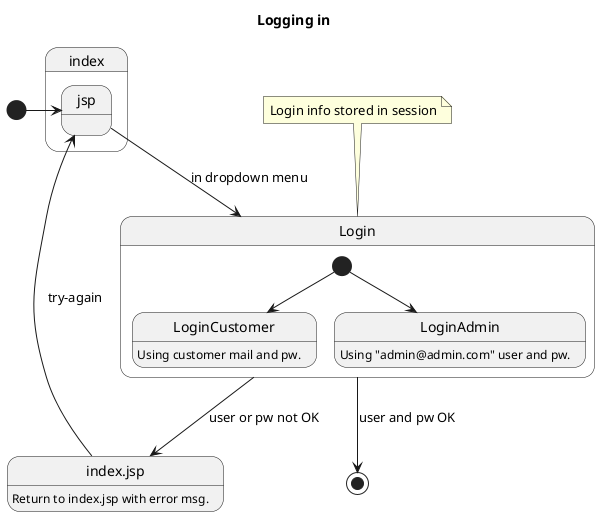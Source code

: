 @startuml

Title Logging in
State index.jsp
State "index.jsp" as error

[*] -> index.jsp
Login --> [*] : user and pw OK
error --> index.jsp : try-again
Login --> error : user or pw not OK
error : Return to index.jsp with error msg.

index.jsp --> Login : in dropdown menu
state "Login" as Login {
state "LoginCustomer" as LoginType1
state "LoginAdmin" as LoginType2
[*] --> LoginType1
LoginType1 : Using customer mail and pw.
[*] --> LoginType2
LoginType2 : Using "admin@admin.com" user and pw.
}
note top of Login : Login info stored in session

@enduml